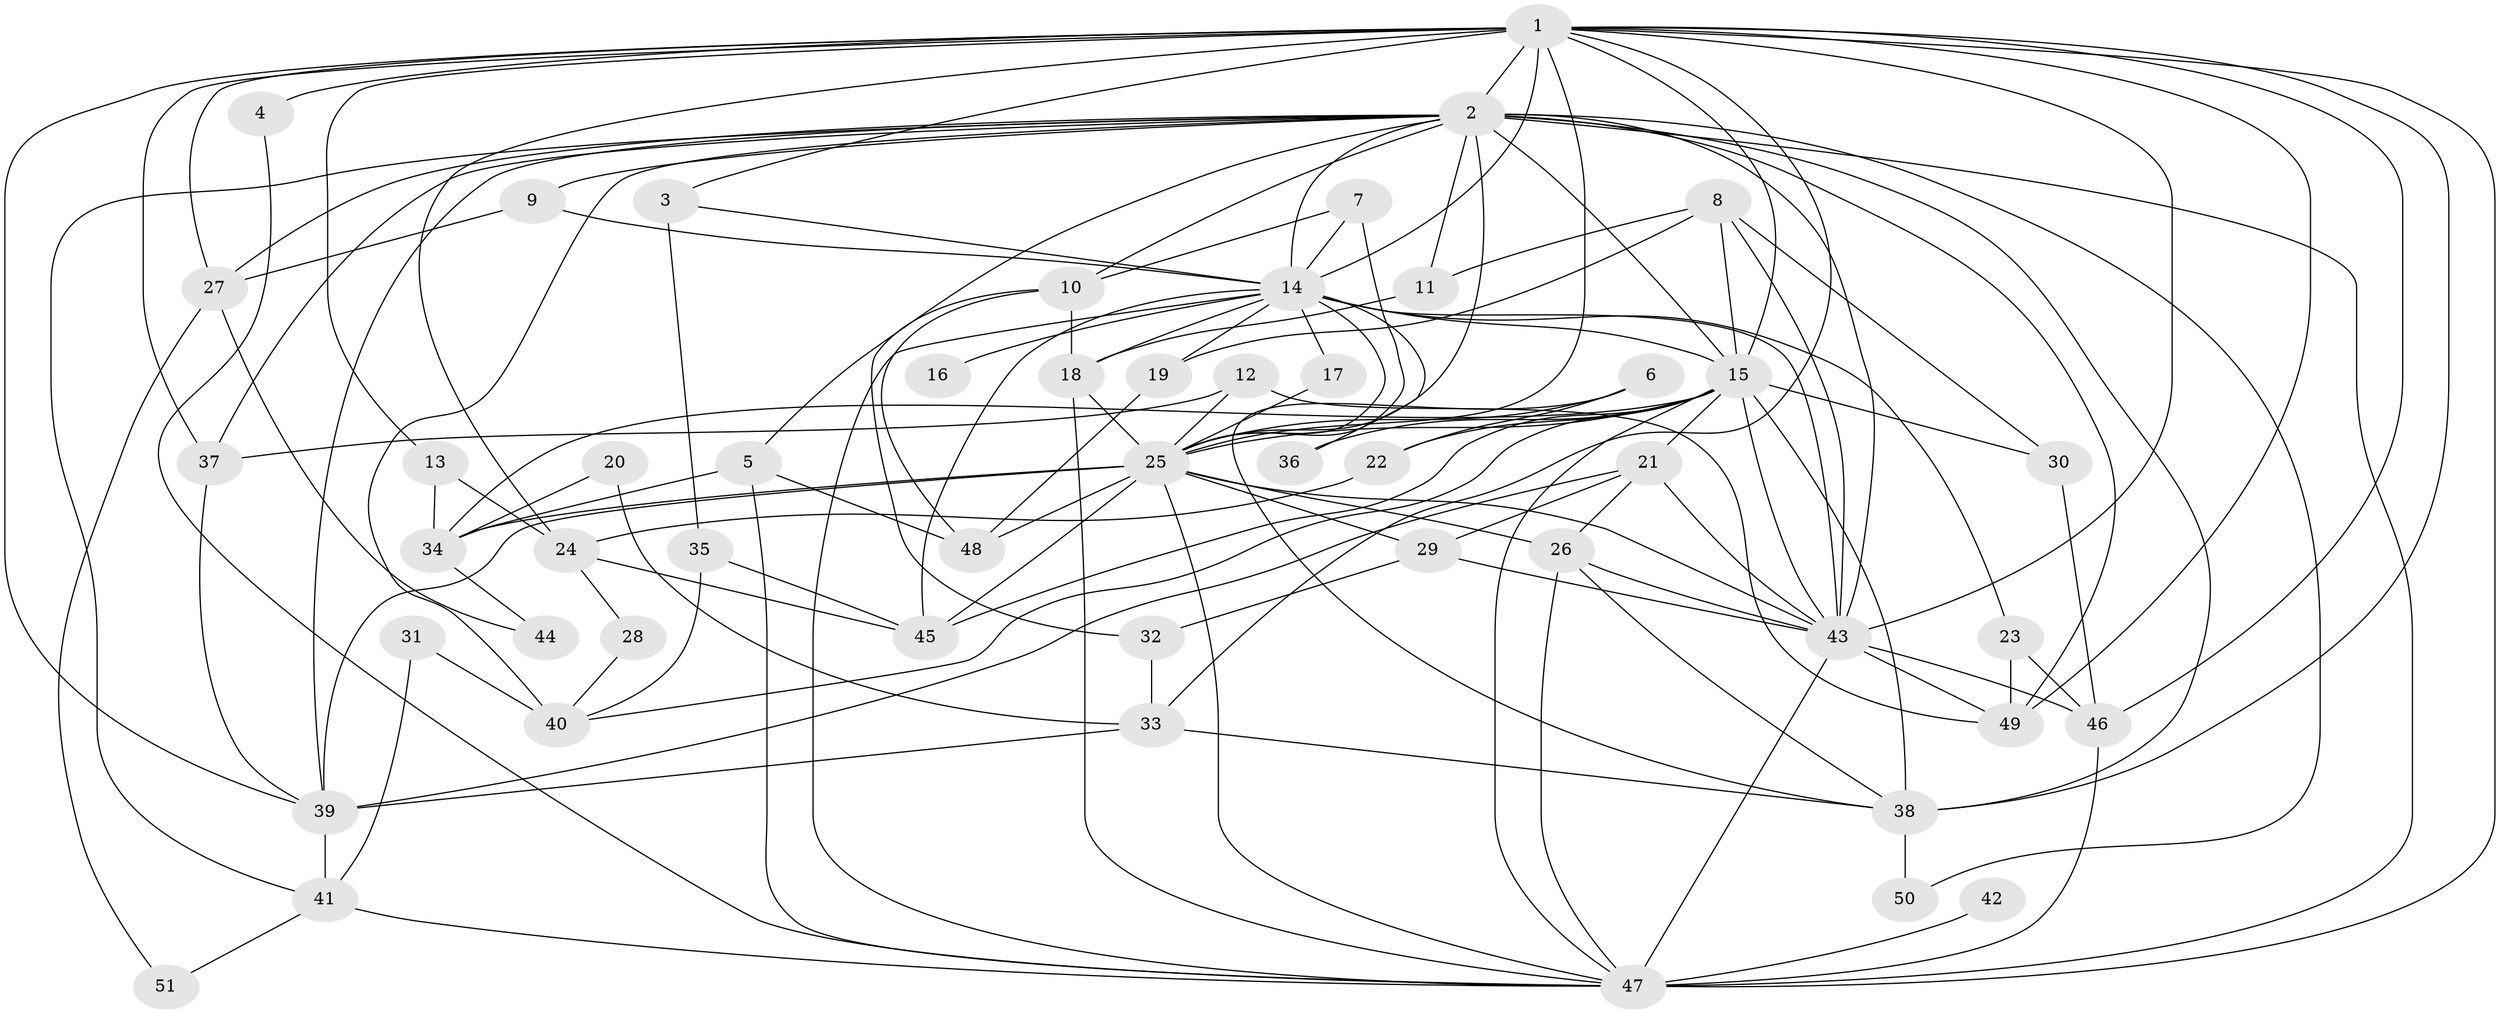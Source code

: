 // original degree distribution, {19: 0.019801980198019802, 16: 0.039603960396039604, 23: 0.009900990099009901, 17: 0.009900990099009901, 25: 0.009900990099009901, 22: 0.009900990099009901, 2: 0.5346534653465347, 8: 0.019801980198019802, 3: 0.15841584158415842, 4: 0.04950495049504951, 5: 0.10891089108910891, 6: 0.0297029702970297}
// Generated by graph-tools (version 1.1) at 2025/01/03/09/25 03:01:30]
// undirected, 51 vertices, 134 edges
graph export_dot {
graph [start="1"]
  node [color=gray90,style=filled];
  1;
  2;
  3;
  4;
  5;
  6;
  7;
  8;
  9;
  10;
  11;
  12;
  13;
  14;
  15;
  16;
  17;
  18;
  19;
  20;
  21;
  22;
  23;
  24;
  25;
  26;
  27;
  28;
  29;
  30;
  31;
  32;
  33;
  34;
  35;
  36;
  37;
  38;
  39;
  40;
  41;
  42;
  43;
  44;
  45;
  46;
  47;
  48;
  49;
  50;
  51;
  1 -- 2 [weight=6.0];
  1 -- 3 [weight=1.0];
  1 -- 4 [weight=1.0];
  1 -- 13 [weight=1.0];
  1 -- 14 [weight=3.0];
  1 -- 15 [weight=2.0];
  1 -- 24 [weight=1.0];
  1 -- 25 [weight=2.0];
  1 -- 27 [weight=1.0];
  1 -- 33 [weight=1.0];
  1 -- 37 [weight=1.0];
  1 -- 38 [weight=1.0];
  1 -- 39 [weight=1.0];
  1 -- 43 [weight=4.0];
  1 -- 46 [weight=1.0];
  1 -- 47 [weight=2.0];
  1 -- 49 [weight=1.0];
  2 -- 5 [weight=2.0];
  2 -- 9 [weight=1.0];
  2 -- 10 [weight=1.0];
  2 -- 11 [weight=1.0];
  2 -- 14 [weight=3.0];
  2 -- 15 [weight=5.0];
  2 -- 25 [weight=4.0];
  2 -- 27 [weight=1.0];
  2 -- 37 [weight=1.0];
  2 -- 38 [weight=1.0];
  2 -- 39 [weight=1.0];
  2 -- 40 [weight=2.0];
  2 -- 41 [weight=1.0];
  2 -- 43 [weight=4.0];
  2 -- 47 [weight=4.0];
  2 -- 49 [weight=2.0];
  2 -- 50 [weight=1.0];
  3 -- 14 [weight=1.0];
  3 -- 35 [weight=1.0];
  4 -- 47 [weight=1.0];
  5 -- 34 [weight=1.0];
  5 -- 47 [weight=1.0];
  5 -- 48 [weight=1.0];
  6 -- 22 [weight=1.0];
  6 -- 25 [weight=1.0];
  6 -- 38 [weight=1.0];
  7 -- 10 [weight=1.0];
  7 -- 14 [weight=1.0];
  7 -- 25 [weight=1.0];
  8 -- 11 [weight=1.0];
  8 -- 15 [weight=1.0];
  8 -- 19 [weight=1.0];
  8 -- 30 [weight=1.0];
  8 -- 43 [weight=1.0];
  9 -- 14 [weight=1.0];
  9 -- 27 [weight=1.0];
  10 -- 18 [weight=1.0];
  10 -- 32 [weight=1.0];
  10 -- 48 [weight=1.0];
  11 -- 18 [weight=1.0];
  12 -- 25 [weight=1.0];
  12 -- 37 [weight=1.0];
  12 -- 49 [weight=1.0];
  13 -- 24 [weight=1.0];
  13 -- 34 [weight=1.0];
  14 -- 15 [weight=1.0];
  14 -- 16 [weight=1.0];
  14 -- 17 [weight=1.0];
  14 -- 18 [weight=1.0];
  14 -- 19 [weight=1.0];
  14 -- 23 [weight=1.0];
  14 -- 25 [weight=2.0];
  14 -- 36 [weight=1.0];
  14 -- 43 [weight=1.0];
  14 -- 45 [weight=1.0];
  14 -- 47 [weight=1.0];
  15 -- 21 [weight=1.0];
  15 -- 22 [weight=1.0];
  15 -- 25 [weight=2.0];
  15 -- 30 [weight=1.0];
  15 -- 34 [weight=1.0];
  15 -- 36 [weight=1.0];
  15 -- 38 [weight=2.0];
  15 -- 40 [weight=1.0];
  15 -- 43 [weight=1.0];
  15 -- 45 [weight=1.0];
  15 -- 47 [weight=1.0];
  17 -- 25 [weight=1.0];
  18 -- 25 [weight=2.0];
  18 -- 47 [weight=1.0];
  19 -- 48 [weight=1.0];
  20 -- 33 [weight=1.0];
  20 -- 34 [weight=1.0];
  21 -- 26 [weight=1.0];
  21 -- 29 [weight=1.0];
  21 -- 39 [weight=1.0];
  21 -- 43 [weight=1.0];
  22 -- 24 [weight=1.0];
  23 -- 46 [weight=1.0];
  23 -- 49 [weight=1.0];
  24 -- 28 [weight=1.0];
  24 -- 45 [weight=1.0];
  25 -- 26 [weight=1.0];
  25 -- 29 [weight=1.0];
  25 -- 34 [weight=1.0];
  25 -- 39 [weight=2.0];
  25 -- 43 [weight=1.0];
  25 -- 45 [weight=1.0];
  25 -- 47 [weight=1.0];
  25 -- 48 [weight=1.0];
  26 -- 38 [weight=1.0];
  26 -- 43 [weight=2.0];
  26 -- 47 [weight=1.0];
  27 -- 44 [weight=1.0];
  27 -- 51 [weight=1.0];
  28 -- 40 [weight=1.0];
  29 -- 32 [weight=1.0];
  29 -- 43 [weight=1.0];
  30 -- 46 [weight=1.0];
  31 -- 40 [weight=1.0];
  31 -- 41 [weight=1.0];
  32 -- 33 [weight=1.0];
  33 -- 38 [weight=1.0];
  33 -- 39 [weight=1.0];
  34 -- 44 [weight=1.0];
  35 -- 40 [weight=1.0];
  35 -- 45 [weight=1.0];
  37 -- 39 [weight=1.0];
  38 -- 50 [weight=1.0];
  39 -- 41 [weight=1.0];
  41 -- 47 [weight=1.0];
  41 -- 51 [weight=1.0];
  42 -- 47 [weight=1.0];
  43 -- 46 [weight=1.0];
  43 -- 47 [weight=2.0];
  43 -- 49 [weight=1.0];
  46 -- 47 [weight=1.0];
}
